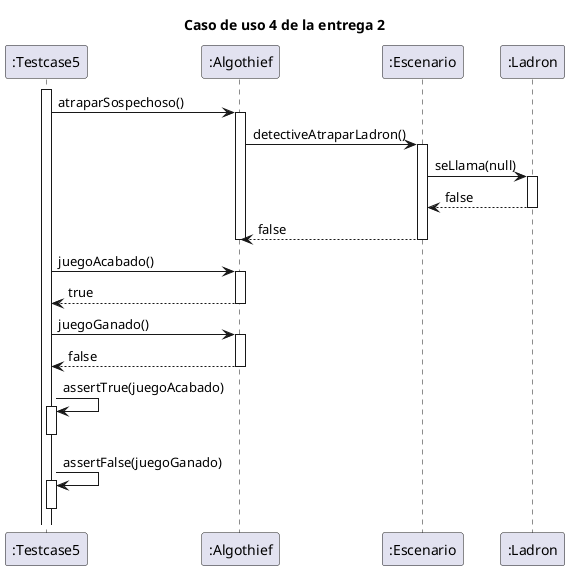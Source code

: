 @startuml

title "Caso de uso 4 de la entrega 2"

participant ":Testcase5" as testcase
participant ":Algothief" as algothief

participant ":Escenario" as escenario
participant ":Ladron" as ladron


activate testcase
testcase -> algothief: atraparSospechoso()
    activate algothief
    algothief -> escenario: detectiveAtraparLadron()
        activate escenario
        escenario -> ladron: seLlama(null)
            activate ladron
            return false
        return false
    deactivate algothief

testcase -> algothief: juegoAcabado()
    activate algothief
    return true

testcase -> algothief: juegoGanado()
    activate algothief
    return false

testcase -> testcase: assertTrue(juegoAcabado)
activate testcase
deactivate testcase

testcase -> testcase: assertFalse(juegoGanado)
activate testcase
deactivate testcase

@enduml
